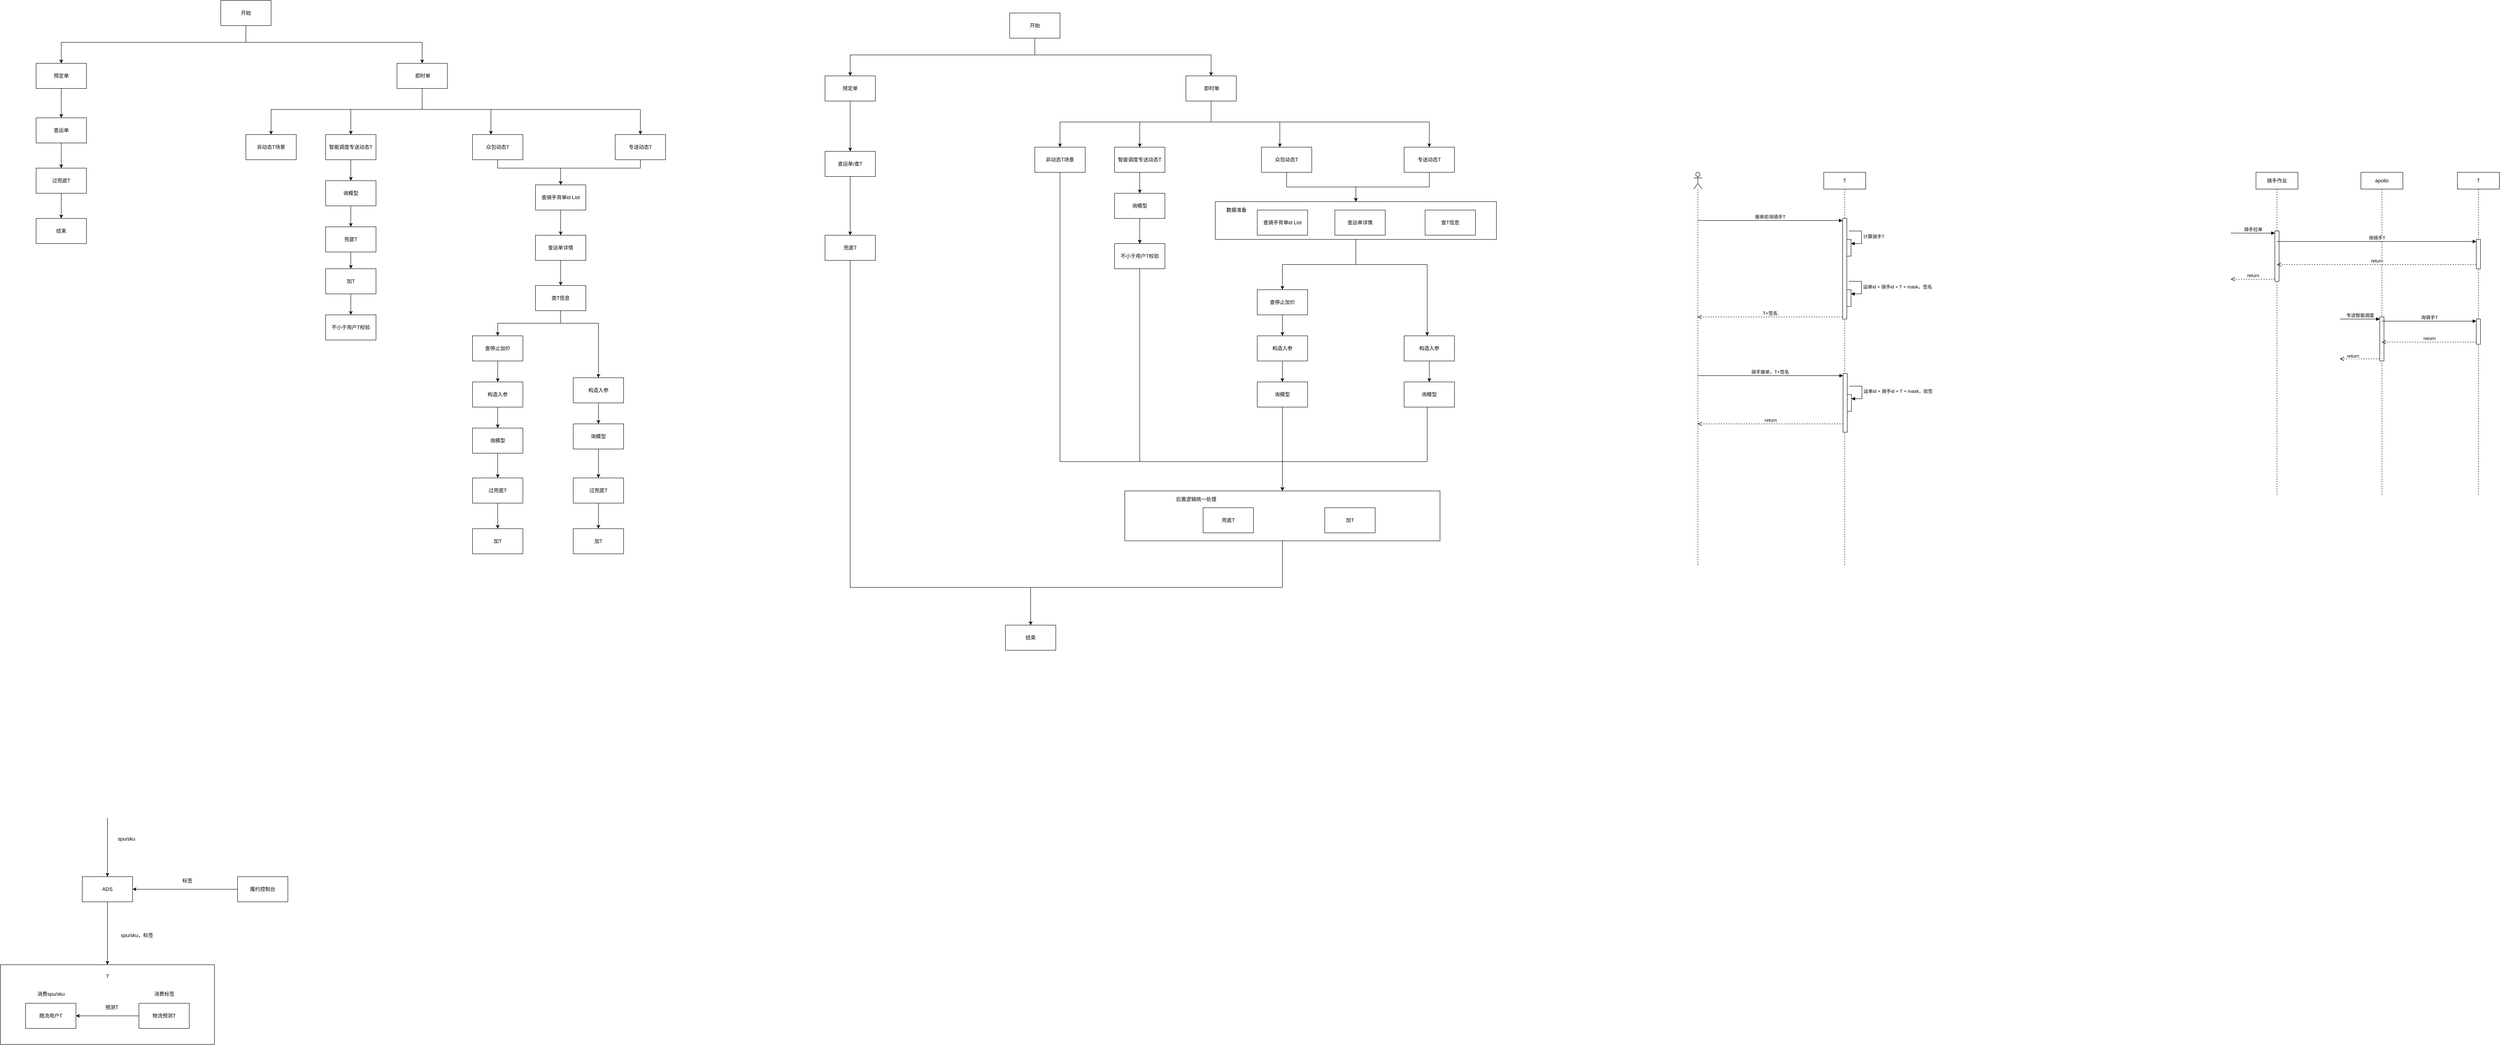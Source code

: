 <mxfile version="22.1.5" type="github">
  <diagram name="第 1 页" id="QRqXihMADhNC4GcBK6MP">
    <mxGraphModel dx="2304" dy="1250" grid="1" gridSize="10" guides="1" tooltips="1" connect="1" arrows="1" fold="1" page="1" pageScale="1" pageWidth="827" pageHeight="1169" math="0" shadow="0">
      <root>
        <mxCell id="0" />
        <mxCell id="1" parent="0" />
        <mxCell id="jC5KR1oz6UxNJPEy1PF8-144" style="edgeStyle=orthogonalEdgeStyle;rounded=0;orthogonalLoop=1;jettySize=auto;html=1;entryX=0.5;entryY=0;entryDx=0;entryDy=0;" parent="1" source="jC5KR1oz6UxNJPEy1PF8-136" target="jC5KR1oz6UxNJPEy1PF8-142" edge="1">
          <mxGeometry relative="1" as="geometry">
            <Array as="points">
              <mxPoint x="3080" y="1430" />
              <mxPoint x="2480" y="1430" />
            </Array>
          </mxGeometry>
        </mxCell>
        <mxCell id="jC5KR1oz6UxNJPEy1PF8-136" value="" style="whiteSpace=wrap;html=1;" parent="1" vertex="1">
          <mxGeometry x="2704.5" y="1200" width="751" height="119" as="geometry" />
        </mxCell>
        <mxCell id="jC5KR1oz6UxNJPEy1PF8-121" style="edgeStyle=orthogonalEdgeStyle;rounded=0;orthogonalLoop=1;jettySize=auto;html=1;" parent="1" source="jC5KR1oz6UxNJPEy1PF8-113" target="jC5KR1oz6UxNJPEy1PF8-94" edge="1">
          <mxGeometry relative="1" as="geometry" />
        </mxCell>
        <mxCell id="jC5KR1oz6UxNJPEy1PF8-122" style="edgeStyle=orthogonalEdgeStyle;rounded=0;orthogonalLoop=1;jettySize=auto;html=1;" parent="1" source="jC5KR1oz6UxNJPEy1PF8-113" target="jC5KR1oz6UxNJPEy1PF8-105" edge="1">
          <mxGeometry relative="1" as="geometry">
            <Array as="points">
              <mxPoint x="3255" y="660" />
              <mxPoint x="3425" y="660" />
            </Array>
          </mxGeometry>
        </mxCell>
        <mxCell id="jC5KR1oz6UxNJPEy1PF8-113" value="" style="whiteSpace=wrap;html=1;" parent="1" vertex="1">
          <mxGeometry x="2920" y="510" width="670" height="90" as="geometry" />
        </mxCell>
        <mxCell id="jC5KR1oz6UxNJPEy1PF8-43" value="" style="edgeStyle=orthogonalEdgeStyle;rounded=0;orthogonalLoop=1;jettySize=auto;html=1;" parent="1" source="jC5KR1oz6UxNJPEy1PF8-1" target="jC5KR1oz6UxNJPEy1PF8-2" edge="1">
          <mxGeometry relative="1" as="geometry" />
        </mxCell>
        <mxCell id="jC5KR1oz6UxNJPEy1PF8-1" value="查骑手背单id List" style="whiteSpace=wrap;html=1;" parent="1" vertex="1">
          <mxGeometry x="1300" y="470" width="120" height="60" as="geometry" />
        </mxCell>
        <mxCell id="jC5KR1oz6UxNJPEy1PF8-44" value="" style="edgeStyle=orthogonalEdgeStyle;rounded=0;orthogonalLoop=1;jettySize=auto;html=1;" parent="1" source="jC5KR1oz6UxNJPEy1PF8-2" target="jC5KR1oz6UxNJPEy1PF8-26" edge="1">
          <mxGeometry relative="1" as="geometry" />
        </mxCell>
        <mxCell id="jC5KR1oz6UxNJPEy1PF8-2" value="查运单详情" style="whiteSpace=wrap;html=1;" parent="1" vertex="1">
          <mxGeometry x="1300" y="590" width="120" height="60" as="geometry" />
        </mxCell>
        <mxCell id="jC5KR1oz6UxNJPEy1PF8-7" style="edgeStyle=orthogonalEdgeStyle;rounded=0;orthogonalLoop=1;jettySize=auto;html=1;entryX=0.5;entryY=0;entryDx=0;entryDy=0;" parent="1" source="jC5KR1oz6UxNJPEy1PF8-3" target="jC5KR1oz6UxNJPEy1PF8-4" edge="1">
          <mxGeometry relative="1" as="geometry">
            <Array as="points">
              <mxPoint x="610" y="130" />
              <mxPoint x="170" y="130" />
            </Array>
          </mxGeometry>
        </mxCell>
        <mxCell id="jC5KR1oz6UxNJPEy1PF8-10" style="edgeStyle=orthogonalEdgeStyle;rounded=0;orthogonalLoop=1;jettySize=auto;html=1;" parent="1" source="jC5KR1oz6UxNJPEy1PF8-3" target="jC5KR1oz6UxNJPEy1PF8-5" edge="1">
          <mxGeometry relative="1" as="geometry">
            <Array as="points">
              <mxPoint x="610" y="130" />
              <mxPoint x="1030" y="130" />
            </Array>
          </mxGeometry>
        </mxCell>
        <mxCell id="jC5KR1oz6UxNJPEy1PF8-3" value="开始" style="rounded=0;whiteSpace=wrap;html=1;" parent="1" vertex="1">
          <mxGeometry x="550" y="30" width="120" height="60" as="geometry" />
        </mxCell>
        <mxCell id="jC5KR1oz6UxNJPEy1PF8-17" value="" style="edgeStyle=orthogonalEdgeStyle;rounded=0;orthogonalLoop=1;jettySize=auto;html=1;" parent="1" source="jC5KR1oz6UxNJPEy1PF8-4" target="jC5KR1oz6UxNJPEy1PF8-16" edge="1">
          <mxGeometry relative="1" as="geometry" />
        </mxCell>
        <mxCell id="jC5KR1oz6UxNJPEy1PF8-4" value="预定单" style="whiteSpace=wrap;html=1;" parent="1" vertex="1">
          <mxGeometry x="110" y="180" width="120" height="60" as="geometry" />
        </mxCell>
        <mxCell id="jC5KR1oz6UxNJPEy1PF8-39" style="edgeStyle=orthogonalEdgeStyle;rounded=0;orthogonalLoop=1;jettySize=auto;html=1;entryX=0.5;entryY=0;entryDx=0;entryDy=0;" parent="1" source="jC5KR1oz6UxNJPEy1PF8-5" target="jC5KR1oz6UxNJPEy1PF8-15" edge="1">
          <mxGeometry relative="1" as="geometry">
            <Array as="points">
              <mxPoint x="1030" y="290" />
              <mxPoint x="1550" y="290" />
            </Array>
          </mxGeometry>
        </mxCell>
        <mxCell id="jC5KR1oz6UxNJPEy1PF8-40" style="edgeStyle=orthogonalEdgeStyle;rounded=0;orthogonalLoop=1;jettySize=auto;html=1;" parent="1" source="jC5KR1oz6UxNJPEy1PF8-5" target="jC5KR1oz6UxNJPEy1PF8-13" edge="1">
          <mxGeometry relative="1" as="geometry">
            <Array as="points">
              <mxPoint x="1030" y="290" />
              <mxPoint x="860" y="290" />
            </Array>
          </mxGeometry>
        </mxCell>
        <mxCell id="jC5KR1oz6UxNJPEy1PF8-42" style="edgeStyle=orthogonalEdgeStyle;rounded=0;orthogonalLoop=1;jettySize=auto;html=1;entryX=0.5;entryY=0;entryDx=0;entryDy=0;" parent="1" source="jC5KR1oz6UxNJPEy1PF8-5" target="jC5KR1oz6UxNJPEy1PF8-12" edge="1">
          <mxGeometry relative="1" as="geometry">
            <Array as="points">
              <mxPoint x="1030" y="290" />
              <mxPoint x="670" y="290" />
            </Array>
          </mxGeometry>
        </mxCell>
        <mxCell id="jC5KR1oz6UxNJPEy1PF8-5" value="&amp;nbsp;即时单" style="whiteSpace=wrap;html=1;" parent="1" vertex="1">
          <mxGeometry x="970" y="180" width="120" height="60" as="geometry" />
        </mxCell>
        <mxCell id="jC5KR1oz6UxNJPEy1PF8-12" value="非动态T场景" style="whiteSpace=wrap;html=1;" parent="1" vertex="1">
          <mxGeometry x="610" y="350" width="120" height="60" as="geometry" />
        </mxCell>
        <mxCell id="jC5KR1oz6UxNJPEy1PF8-54" value="" style="edgeStyle=orthogonalEdgeStyle;rounded=0;orthogonalLoop=1;jettySize=auto;html=1;" parent="1" source="jC5KR1oz6UxNJPEy1PF8-13" target="jC5KR1oz6UxNJPEy1PF8-22" edge="1">
          <mxGeometry relative="1" as="geometry" />
        </mxCell>
        <mxCell id="jC5KR1oz6UxNJPEy1PF8-13" value="智能调度专送动态T" style="whiteSpace=wrap;html=1;" parent="1" vertex="1">
          <mxGeometry x="800" y="350" width="120" height="60" as="geometry" />
        </mxCell>
        <mxCell id="jC5KR1oz6UxNJPEy1PF8-37" style="edgeStyle=orthogonalEdgeStyle;rounded=0;orthogonalLoop=1;jettySize=auto;html=1;entryX=0.5;entryY=0;entryDx=0;entryDy=0;" parent="1" source="jC5KR1oz6UxNJPEy1PF8-14" target="jC5KR1oz6UxNJPEy1PF8-1" edge="1">
          <mxGeometry relative="1" as="geometry">
            <Array as="points">
              <mxPoint x="1210" y="430" />
              <mxPoint x="1360" y="430" />
            </Array>
          </mxGeometry>
        </mxCell>
        <mxCell id="jC5KR1oz6UxNJPEy1PF8-14" value="众包动态T" style="whiteSpace=wrap;html=1;" parent="1" vertex="1">
          <mxGeometry x="1150" y="350" width="120" height="60" as="geometry" />
        </mxCell>
        <mxCell id="jC5KR1oz6UxNJPEy1PF8-38" style="edgeStyle=orthogonalEdgeStyle;rounded=0;orthogonalLoop=1;jettySize=auto;html=1;entryX=0.5;entryY=0;entryDx=0;entryDy=0;" parent="1" source="jC5KR1oz6UxNJPEy1PF8-15" target="jC5KR1oz6UxNJPEy1PF8-1" edge="1">
          <mxGeometry relative="1" as="geometry">
            <Array as="points">
              <mxPoint x="1550" y="430" />
              <mxPoint x="1360" y="430" />
            </Array>
          </mxGeometry>
        </mxCell>
        <mxCell id="jC5KR1oz6UxNJPEy1PF8-15" value="专送动态T" style="whiteSpace=wrap;html=1;" parent="1" vertex="1">
          <mxGeometry x="1490" y="350" width="120" height="60" as="geometry" />
        </mxCell>
        <mxCell id="jC5KR1oz6UxNJPEy1PF8-19" value="" style="edgeStyle=orthogonalEdgeStyle;rounded=0;orthogonalLoop=1;jettySize=auto;html=1;" parent="1" source="jC5KR1oz6UxNJPEy1PF8-16" target="jC5KR1oz6UxNJPEy1PF8-18" edge="1">
          <mxGeometry relative="1" as="geometry" />
        </mxCell>
        <mxCell id="jC5KR1oz6UxNJPEy1PF8-16" value="查运单" style="whiteSpace=wrap;html=1;" parent="1" vertex="1">
          <mxGeometry x="110" y="310" width="120" height="60" as="geometry" />
        </mxCell>
        <mxCell id="jC5KR1oz6UxNJPEy1PF8-21" value="" style="edgeStyle=orthogonalEdgeStyle;rounded=0;orthogonalLoop=1;jettySize=auto;html=1;" parent="1" source="jC5KR1oz6UxNJPEy1PF8-18" target="jC5KR1oz6UxNJPEy1PF8-20" edge="1">
          <mxGeometry relative="1" as="geometry" />
        </mxCell>
        <mxCell id="jC5KR1oz6UxNJPEy1PF8-18" value="过兜底T" style="whiteSpace=wrap;html=1;" parent="1" vertex="1">
          <mxGeometry x="110" y="430" width="120" height="60" as="geometry" />
        </mxCell>
        <mxCell id="jC5KR1oz6UxNJPEy1PF8-20" value="结束" style="whiteSpace=wrap;html=1;" parent="1" vertex="1">
          <mxGeometry x="110" y="550" width="120" height="60" as="geometry" />
        </mxCell>
        <mxCell id="jC5KR1oz6UxNJPEy1PF8-55" value="" style="edgeStyle=orthogonalEdgeStyle;rounded=0;orthogonalLoop=1;jettySize=auto;html=1;" parent="1" source="jC5KR1oz6UxNJPEy1PF8-22" target="jC5KR1oz6UxNJPEy1PF8-24" edge="1">
          <mxGeometry relative="1" as="geometry" />
        </mxCell>
        <mxCell id="jC5KR1oz6UxNJPEy1PF8-22" value="询模型" style="whiteSpace=wrap;html=1;" parent="1" vertex="1">
          <mxGeometry x="800" y="460" width="120" height="60" as="geometry" />
        </mxCell>
        <mxCell id="jC5KR1oz6UxNJPEy1PF8-57" value="" style="edgeStyle=orthogonalEdgeStyle;rounded=0;orthogonalLoop=1;jettySize=auto;html=1;" parent="1" source="jC5KR1oz6UxNJPEy1PF8-23" target="jC5KR1oz6UxNJPEy1PF8-25" edge="1">
          <mxGeometry relative="1" as="geometry" />
        </mxCell>
        <mxCell id="jC5KR1oz6UxNJPEy1PF8-23" value="加T" style="whiteSpace=wrap;html=1;" parent="1" vertex="1">
          <mxGeometry x="800" y="670" width="120" height="60" as="geometry" />
        </mxCell>
        <mxCell id="jC5KR1oz6UxNJPEy1PF8-56" value="" style="edgeStyle=orthogonalEdgeStyle;rounded=0;orthogonalLoop=1;jettySize=auto;html=1;" parent="1" source="jC5KR1oz6UxNJPEy1PF8-24" target="jC5KR1oz6UxNJPEy1PF8-23" edge="1">
          <mxGeometry relative="1" as="geometry" />
        </mxCell>
        <mxCell id="jC5KR1oz6UxNJPEy1PF8-24" value="兜底T" style="whiteSpace=wrap;html=1;" parent="1" vertex="1">
          <mxGeometry x="800" y="570" width="120" height="60" as="geometry" />
        </mxCell>
        <mxCell id="jC5KR1oz6UxNJPEy1PF8-25" value="不小于用户T校验" style="whiteSpace=wrap;html=1;" parent="1" vertex="1">
          <mxGeometry x="800" y="780" width="120" height="60" as="geometry" />
        </mxCell>
        <mxCell id="jC5KR1oz6UxNJPEy1PF8-45" style="edgeStyle=orthogonalEdgeStyle;rounded=0;orthogonalLoop=1;jettySize=auto;html=1;" parent="1" source="jC5KR1oz6UxNJPEy1PF8-26" target="jC5KR1oz6UxNJPEy1PF8-27" edge="1">
          <mxGeometry relative="1" as="geometry">
            <Array as="points">
              <mxPoint x="1360" y="800" />
              <mxPoint x="1210" y="800" />
            </Array>
          </mxGeometry>
        </mxCell>
        <mxCell id="jC5KR1oz6UxNJPEy1PF8-49" style="edgeStyle=orthogonalEdgeStyle;rounded=0;orthogonalLoop=1;jettySize=auto;html=1;" parent="1" source="jC5KR1oz6UxNJPEy1PF8-26" target="jC5KR1oz6UxNJPEy1PF8-33" edge="1">
          <mxGeometry relative="1" as="geometry">
            <Array as="points">
              <mxPoint x="1360" y="800" />
              <mxPoint x="1450" y="800" />
            </Array>
          </mxGeometry>
        </mxCell>
        <mxCell id="jC5KR1oz6UxNJPEy1PF8-26" value="查T信息" style="whiteSpace=wrap;html=1;" parent="1" vertex="1">
          <mxGeometry x="1300" y="710" width="120" height="60" as="geometry" />
        </mxCell>
        <mxCell id="jC5KR1oz6UxNJPEy1PF8-46" value="" style="edgeStyle=orthogonalEdgeStyle;rounded=0;orthogonalLoop=1;jettySize=auto;html=1;" parent="1" source="jC5KR1oz6UxNJPEy1PF8-27" target="jC5KR1oz6UxNJPEy1PF8-28" edge="1">
          <mxGeometry relative="1" as="geometry" />
        </mxCell>
        <mxCell id="jC5KR1oz6UxNJPEy1PF8-27" value="查停止加价" style="whiteSpace=wrap;html=1;" parent="1" vertex="1">
          <mxGeometry x="1150" y="830" width="120" height="60" as="geometry" />
        </mxCell>
        <mxCell id="jC5KR1oz6UxNJPEy1PF8-47" value="" style="edgeStyle=orthogonalEdgeStyle;rounded=0;orthogonalLoop=1;jettySize=auto;html=1;" parent="1" source="jC5KR1oz6UxNJPEy1PF8-28" target="jC5KR1oz6UxNJPEy1PF8-29" edge="1">
          <mxGeometry relative="1" as="geometry" />
        </mxCell>
        <mxCell id="jC5KR1oz6UxNJPEy1PF8-28" value="构造入参" style="whiteSpace=wrap;html=1;" parent="1" vertex="1">
          <mxGeometry x="1150" y="940" width="120" height="60" as="geometry" />
        </mxCell>
        <mxCell id="jC5KR1oz6UxNJPEy1PF8-48" value="" style="edgeStyle=orthogonalEdgeStyle;rounded=0;orthogonalLoop=1;jettySize=auto;html=1;" parent="1" source="jC5KR1oz6UxNJPEy1PF8-29" target="jC5KR1oz6UxNJPEy1PF8-30" edge="1">
          <mxGeometry relative="1" as="geometry" />
        </mxCell>
        <mxCell id="jC5KR1oz6UxNJPEy1PF8-29" value="询模型" style="whiteSpace=wrap;html=1;" parent="1" vertex="1">
          <mxGeometry x="1150" y="1050" width="120" height="60" as="geometry" />
        </mxCell>
        <mxCell id="jC5KR1oz6UxNJPEy1PF8-53" value="" style="edgeStyle=orthogonalEdgeStyle;rounded=0;orthogonalLoop=1;jettySize=auto;html=1;" parent="1" source="jC5KR1oz6UxNJPEy1PF8-30" target="jC5KR1oz6UxNJPEy1PF8-31" edge="1">
          <mxGeometry relative="1" as="geometry" />
        </mxCell>
        <mxCell id="jC5KR1oz6UxNJPEy1PF8-30" value="过兜底T" style="whiteSpace=wrap;html=1;" parent="1" vertex="1">
          <mxGeometry x="1150" y="1169" width="120" height="60" as="geometry" />
        </mxCell>
        <mxCell id="jC5KR1oz6UxNJPEy1PF8-31" value="加T" style="whiteSpace=wrap;html=1;" parent="1" vertex="1">
          <mxGeometry x="1150" y="1290" width="120" height="60" as="geometry" />
        </mxCell>
        <mxCell id="jC5KR1oz6UxNJPEy1PF8-51" value="" style="edgeStyle=orthogonalEdgeStyle;rounded=0;orthogonalLoop=1;jettySize=auto;html=1;" parent="1" source="jC5KR1oz6UxNJPEy1PF8-32" target="jC5KR1oz6UxNJPEy1PF8-34" edge="1">
          <mxGeometry relative="1" as="geometry" />
        </mxCell>
        <mxCell id="jC5KR1oz6UxNJPEy1PF8-32" value="询模型" style="whiteSpace=wrap;html=1;" parent="1" vertex="1">
          <mxGeometry x="1390" y="1040" width="120" height="60" as="geometry" />
        </mxCell>
        <mxCell id="jC5KR1oz6UxNJPEy1PF8-50" value="" style="edgeStyle=orthogonalEdgeStyle;rounded=0;orthogonalLoop=1;jettySize=auto;html=1;" parent="1" source="jC5KR1oz6UxNJPEy1PF8-33" target="jC5KR1oz6UxNJPEy1PF8-32" edge="1">
          <mxGeometry relative="1" as="geometry" />
        </mxCell>
        <mxCell id="jC5KR1oz6UxNJPEy1PF8-33" value="构造入参" style="whiteSpace=wrap;html=1;" parent="1" vertex="1">
          <mxGeometry x="1390" y="930" width="120" height="60" as="geometry" />
        </mxCell>
        <mxCell id="jC5KR1oz6UxNJPEy1PF8-52" value="" style="edgeStyle=orthogonalEdgeStyle;rounded=0;orthogonalLoop=1;jettySize=auto;html=1;" parent="1" source="jC5KR1oz6UxNJPEy1PF8-34" target="jC5KR1oz6UxNJPEy1PF8-35" edge="1">
          <mxGeometry relative="1" as="geometry" />
        </mxCell>
        <mxCell id="jC5KR1oz6UxNJPEy1PF8-34" value="过兜底T" style="whiteSpace=wrap;html=1;" parent="1" vertex="1">
          <mxGeometry x="1390" y="1169" width="120" height="60" as="geometry" />
        </mxCell>
        <mxCell id="jC5KR1oz6UxNJPEy1PF8-35" value="加T" style="whiteSpace=wrap;html=1;" parent="1" vertex="1">
          <mxGeometry x="1390" y="1290" width="120" height="60" as="geometry" />
        </mxCell>
        <mxCell id="jC5KR1oz6UxNJPEy1PF8-36" style="edgeStyle=orthogonalEdgeStyle;rounded=0;orthogonalLoop=1;jettySize=auto;html=1;entryX=0.365;entryY=0;entryDx=0;entryDy=0;entryPerimeter=0;" parent="1" source="jC5KR1oz6UxNJPEy1PF8-5" target="jC5KR1oz6UxNJPEy1PF8-14" edge="1">
          <mxGeometry relative="1" as="geometry">
            <Array as="points">
              <mxPoint x="1030" y="290" />
              <mxPoint x="1194" y="290" />
            </Array>
          </mxGeometry>
        </mxCell>
        <mxCell id="jC5KR1oz6UxNJPEy1PF8-62" style="edgeStyle=orthogonalEdgeStyle;rounded=0;orthogonalLoop=1;jettySize=auto;html=1;entryX=0.5;entryY=0;entryDx=0;entryDy=0;" parent="1" source="jC5KR1oz6UxNJPEy1PF8-64" target="jC5KR1oz6UxNJPEy1PF8-66" edge="1">
          <mxGeometry relative="1" as="geometry">
            <Array as="points">
              <mxPoint x="2490" y="160" />
              <mxPoint x="2050" y="160" />
            </Array>
          </mxGeometry>
        </mxCell>
        <mxCell id="jC5KR1oz6UxNJPEy1PF8-63" style="edgeStyle=orthogonalEdgeStyle;rounded=0;orthogonalLoop=1;jettySize=auto;html=1;" parent="1" source="jC5KR1oz6UxNJPEy1PF8-64" target="jC5KR1oz6UxNJPEy1PF8-70" edge="1">
          <mxGeometry relative="1" as="geometry">
            <Array as="points">
              <mxPoint x="2490" y="160" />
              <mxPoint x="2910" y="160" />
            </Array>
          </mxGeometry>
        </mxCell>
        <mxCell id="jC5KR1oz6UxNJPEy1PF8-64" value="开始" style="rounded=0;whiteSpace=wrap;html=1;" parent="1" vertex="1">
          <mxGeometry x="2430" y="60" width="120" height="60" as="geometry" />
        </mxCell>
        <mxCell id="jC5KR1oz6UxNJPEy1PF8-65" value="" style="edgeStyle=orthogonalEdgeStyle;rounded=0;orthogonalLoop=1;jettySize=auto;html=1;" parent="1" source="jC5KR1oz6UxNJPEy1PF8-66" target="jC5KR1oz6UxNJPEy1PF8-79" edge="1">
          <mxGeometry relative="1" as="geometry" />
        </mxCell>
        <mxCell id="jC5KR1oz6UxNJPEy1PF8-66" value="预定单" style="whiteSpace=wrap;html=1;" parent="1" vertex="1">
          <mxGeometry x="1990" y="210" width="120" height="60" as="geometry" />
        </mxCell>
        <mxCell id="jC5KR1oz6UxNJPEy1PF8-67" style="edgeStyle=orthogonalEdgeStyle;rounded=0;orthogonalLoop=1;jettySize=auto;html=1;entryX=0.5;entryY=0;entryDx=0;entryDy=0;" parent="1" source="jC5KR1oz6UxNJPEy1PF8-70" target="jC5KR1oz6UxNJPEy1PF8-77" edge="1">
          <mxGeometry relative="1" as="geometry">
            <Array as="points">
              <mxPoint x="2910" y="320" />
              <mxPoint x="3430" y="320" />
            </Array>
          </mxGeometry>
        </mxCell>
        <mxCell id="jC5KR1oz6UxNJPEy1PF8-68" style="edgeStyle=orthogonalEdgeStyle;rounded=0;orthogonalLoop=1;jettySize=auto;html=1;" parent="1" source="jC5KR1oz6UxNJPEy1PF8-70" target="jC5KR1oz6UxNJPEy1PF8-73" edge="1">
          <mxGeometry relative="1" as="geometry">
            <Array as="points">
              <mxPoint x="2910" y="320" />
              <mxPoint x="2740" y="320" />
            </Array>
          </mxGeometry>
        </mxCell>
        <mxCell id="jC5KR1oz6UxNJPEy1PF8-69" style="edgeStyle=orthogonalEdgeStyle;rounded=0;orthogonalLoop=1;jettySize=auto;html=1;entryX=0.5;entryY=0;entryDx=0;entryDy=0;" parent="1" source="jC5KR1oz6UxNJPEy1PF8-70" target="jC5KR1oz6UxNJPEy1PF8-71" edge="1">
          <mxGeometry relative="1" as="geometry">
            <Array as="points">
              <mxPoint x="2910" y="320" />
              <mxPoint x="2550" y="320" />
            </Array>
          </mxGeometry>
        </mxCell>
        <mxCell id="jC5KR1oz6UxNJPEy1PF8-70" value="&amp;nbsp;即时单" style="whiteSpace=wrap;html=1;" parent="1" vertex="1">
          <mxGeometry x="2850" y="210" width="120" height="60" as="geometry" />
        </mxCell>
        <mxCell id="jC5KR1oz6UxNJPEy1PF8-138" style="edgeStyle=orthogonalEdgeStyle;rounded=0;orthogonalLoop=1;jettySize=auto;html=1;" parent="1" source="jC5KR1oz6UxNJPEy1PF8-71" target="jC5KR1oz6UxNJPEy1PF8-136" edge="1">
          <mxGeometry relative="1" as="geometry">
            <Array as="points">
              <mxPoint x="2550" y="1130" />
              <mxPoint x="3080" y="1130" />
            </Array>
          </mxGeometry>
        </mxCell>
        <mxCell id="jC5KR1oz6UxNJPEy1PF8-71" value="非动态T场景" style="whiteSpace=wrap;html=1;" parent="1" vertex="1">
          <mxGeometry x="2490" y="380" width="120" height="60" as="geometry" />
        </mxCell>
        <mxCell id="jC5KR1oz6UxNJPEy1PF8-72" value="" style="edgeStyle=orthogonalEdgeStyle;rounded=0;orthogonalLoop=1;jettySize=auto;html=1;" parent="1" source="jC5KR1oz6UxNJPEy1PF8-73" target="jC5KR1oz6UxNJPEy1PF8-84" edge="1">
          <mxGeometry relative="1" as="geometry" />
        </mxCell>
        <mxCell id="jC5KR1oz6UxNJPEy1PF8-73" value="智能调度专送动态T" style="whiteSpace=wrap;html=1;" parent="1" vertex="1">
          <mxGeometry x="2680" y="380" width="120" height="60" as="geometry" />
        </mxCell>
        <mxCell id="jC5KR1oz6UxNJPEy1PF8-118" style="edgeStyle=orthogonalEdgeStyle;rounded=0;orthogonalLoop=1;jettySize=auto;html=1;" parent="1" source="jC5KR1oz6UxNJPEy1PF8-75" target="jC5KR1oz6UxNJPEy1PF8-113" edge="1">
          <mxGeometry relative="1" as="geometry" />
        </mxCell>
        <mxCell id="jC5KR1oz6UxNJPEy1PF8-75" value="众包动态T" style="whiteSpace=wrap;html=1;" parent="1" vertex="1">
          <mxGeometry x="3030" y="380" width="120" height="60" as="geometry" />
        </mxCell>
        <mxCell id="jC5KR1oz6UxNJPEy1PF8-119" style="edgeStyle=orthogonalEdgeStyle;rounded=0;orthogonalLoop=1;jettySize=auto;html=1;" parent="1" source="jC5KR1oz6UxNJPEy1PF8-77" target="jC5KR1oz6UxNJPEy1PF8-113" edge="1">
          <mxGeometry relative="1" as="geometry" />
        </mxCell>
        <mxCell id="jC5KR1oz6UxNJPEy1PF8-77" value="专送动态T" style="whiteSpace=wrap;html=1;" parent="1" vertex="1">
          <mxGeometry x="3370" y="380" width="120" height="60" as="geometry" />
        </mxCell>
        <mxCell id="jC5KR1oz6UxNJPEy1PF8-128" value="" style="edgeStyle=orthogonalEdgeStyle;rounded=0;orthogonalLoop=1;jettySize=auto;html=1;" parent="1" source="jC5KR1oz6UxNJPEy1PF8-79" target="jC5KR1oz6UxNJPEy1PF8-127" edge="1">
          <mxGeometry relative="1" as="geometry" />
        </mxCell>
        <mxCell id="jC5KR1oz6UxNJPEy1PF8-79" value="查运单/查T" style="whiteSpace=wrap;html=1;" parent="1" vertex="1">
          <mxGeometry x="1990" y="390" width="120" height="60" as="geometry" />
        </mxCell>
        <mxCell id="jC5KR1oz6UxNJPEy1PF8-120" value="" style="edgeStyle=orthogonalEdgeStyle;rounded=0;orthogonalLoop=1;jettySize=auto;html=1;" parent="1" source="jC5KR1oz6UxNJPEy1PF8-84" target="jC5KR1oz6UxNJPEy1PF8-89" edge="1">
          <mxGeometry relative="1" as="geometry" />
        </mxCell>
        <mxCell id="jC5KR1oz6UxNJPEy1PF8-145" value="" style="edgeStyle=orthogonalEdgeStyle;rounded=0;orthogonalLoop=1;jettySize=auto;html=1;" parent="1" source="jC5KR1oz6UxNJPEy1PF8-84" target="jC5KR1oz6UxNJPEy1PF8-89" edge="1">
          <mxGeometry relative="1" as="geometry" />
        </mxCell>
        <mxCell id="jC5KR1oz6UxNJPEy1PF8-84" value="询模型" style="whiteSpace=wrap;html=1;" parent="1" vertex="1">
          <mxGeometry x="2680" y="490" width="120" height="60" as="geometry" />
        </mxCell>
        <mxCell id="jC5KR1oz6UxNJPEy1PF8-139" style="edgeStyle=orthogonalEdgeStyle;rounded=0;orthogonalLoop=1;jettySize=auto;html=1;" parent="1" source="jC5KR1oz6UxNJPEy1PF8-89" target="jC5KR1oz6UxNJPEy1PF8-136" edge="1">
          <mxGeometry relative="1" as="geometry">
            <Array as="points">
              <mxPoint x="2740" y="1130" />
              <mxPoint x="3080" y="1130" />
            </Array>
          </mxGeometry>
        </mxCell>
        <mxCell id="jC5KR1oz6UxNJPEy1PF8-89" value="不小于用户T校验" style="whiteSpace=wrap;html=1;" parent="1" vertex="1">
          <mxGeometry x="2680" y="610" width="120" height="60" as="geometry" />
        </mxCell>
        <mxCell id="jC5KR1oz6UxNJPEy1PF8-93" value="" style="edgeStyle=orthogonalEdgeStyle;rounded=0;orthogonalLoop=1;jettySize=auto;html=1;" parent="1" source="jC5KR1oz6UxNJPEy1PF8-94" target="jC5KR1oz6UxNJPEy1PF8-96" edge="1">
          <mxGeometry relative="1" as="geometry" />
        </mxCell>
        <mxCell id="jC5KR1oz6UxNJPEy1PF8-94" value="查停止加价" style="whiteSpace=wrap;html=1;" parent="1" vertex="1">
          <mxGeometry x="3020" y="720" width="120" height="60" as="geometry" />
        </mxCell>
        <mxCell id="jC5KR1oz6UxNJPEy1PF8-95" value="" style="edgeStyle=orthogonalEdgeStyle;rounded=0;orthogonalLoop=1;jettySize=auto;html=1;" parent="1" source="jC5KR1oz6UxNJPEy1PF8-96" target="jC5KR1oz6UxNJPEy1PF8-98" edge="1">
          <mxGeometry relative="1" as="geometry" />
        </mxCell>
        <mxCell id="jC5KR1oz6UxNJPEy1PF8-96" value="构造入参" style="whiteSpace=wrap;html=1;" parent="1" vertex="1">
          <mxGeometry x="3020" y="830" width="120" height="60" as="geometry" />
        </mxCell>
        <mxCell id="jC5KR1oz6UxNJPEy1PF8-140" style="edgeStyle=orthogonalEdgeStyle;rounded=0;orthogonalLoop=1;jettySize=auto;html=1;entryX=0.5;entryY=0;entryDx=0;entryDy=0;" parent="1" source="jC5KR1oz6UxNJPEy1PF8-98" target="jC5KR1oz6UxNJPEy1PF8-136" edge="1">
          <mxGeometry relative="1" as="geometry" />
        </mxCell>
        <mxCell id="jC5KR1oz6UxNJPEy1PF8-98" value="询模型" style="whiteSpace=wrap;html=1;" parent="1" vertex="1">
          <mxGeometry x="3020" y="940" width="120" height="60" as="geometry" />
        </mxCell>
        <mxCell id="jC5KR1oz6UxNJPEy1PF8-141" style="edgeStyle=orthogonalEdgeStyle;rounded=0;orthogonalLoop=1;jettySize=auto;html=1;" parent="1" source="jC5KR1oz6UxNJPEy1PF8-103" target="jC5KR1oz6UxNJPEy1PF8-136" edge="1">
          <mxGeometry relative="1" as="geometry">
            <Array as="points">
              <mxPoint x="3425" y="1130" />
              <mxPoint x="3080" y="1130" />
            </Array>
          </mxGeometry>
        </mxCell>
        <mxCell id="jC5KR1oz6UxNJPEy1PF8-103" value="询模型" style="whiteSpace=wrap;html=1;" parent="1" vertex="1">
          <mxGeometry x="3370" y="940" width="120" height="60" as="geometry" />
        </mxCell>
        <mxCell id="jC5KR1oz6UxNJPEy1PF8-104" value="" style="edgeStyle=orthogonalEdgeStyle;rounded=0;orthogonalLoop=1;jettySize=auto;html=1;" parent="1" source="jC5KR1oz6UxNJPEy1PF8-105" target="jC5KR1oz6UxNJPEy1PF8-103" edge="1">
          <mxGeometry relative="1" as="geometry" />
        </mxCell>
        <mxCell id="jC5KR1oz6UxNJPEy1PF8-105" value="构造入参" style="whiteSpace=wrap;html=1;" parent="1" vertex="1">
          <mxGeometry x="3370" y="830" width="120" height="60" as="geometry" />
        </mxCell>
        <mxCell id="jC5KR1oz6UxNJPEy1PF8-107" value="兜底T" style="whiteSpace=wrap;html=1;" parent="1" vertex="1">
          <mxGeometry x="2891" y="1240" width="120" height="60" as="geometry" />
        </mxCell>
        <mxCell id="jC5KR1oz6UxNJPEy1PF8-108" value="加T" style="whiteSpace=wrap;html=1;" parent="1" vertex="1">
          <mxGeometry x="3181" y="1240" width="120" height="60" as="geometry" />
        </mxCell>
        <mxCell id="jC5KR1oz6UxNJPEy1PF8-109" style="edgeStyle=orthogonalEdgeStyle;rounded=0;orthogonalLoop=1;jettySize=auto;html=1;entryX=0.365;entryY=0;entryDx=0;entryDy=0;entryPerimeter=0;" parent="1" source="jC5KR1oz6UxNJPEy1PF8-70" target="jC5KR1oz6UxNJPEy1PF8-75" edge="1">
          <mxGeometry relative="1" as="geometry">
            <Array as="points">
              <mxPoint x="2910" y="320" />
              <mxPoint x="3074" y="320" />
            </Array>
          </mxGeometry>
        </mxCell>
        <mxCell id="jC5KR1oz6UxNJPEy1PF8-114" value="数据准备" style="text;html=1;align=center;verticalAlign=middle;resizable=0;points=[];autosize=1;strokeColor=none;fillColor=none;" parent="1" vertex="1">
          <mxGeometry x="2920" y="510" width="100" height="40" as="geometry" />
        </mxCell>
        <mxCell id="jC5KR1oz6UxNJPEy1PF8-115" value="查骑手背单id List" style="whiteSpace=wrap;html=1;" parent="1" vertex="1">
          <mxGeometry x="3020" y="530" width="120" height="60" as="geometry" />
        </mxCell>
        <mxCell id="jC5KR1oz6UxNJPEy1PF8-116" value="查运单详情" style="whiteSpace=wrap;html=1;" parent="1" vertex="1">
          <mxGeometry x="3205" y="530" width="120" height="60" as="geometry" />
        </mxCell>
        <mxCell id="jC5KR1oz6UxNJPEy1PF8-117" value="查T信息" style="whiteSpace=wrap;html=1;" parent="1" vertex="1">
          <mxGeometry x="3420" y="530" width="120" height="60" as="geometry" />
        </mxCell>
        <mxCell id="jC5KR1oz6UxNJPEy1PF8-143" style="edgeStyle=orthogonalEdgeStyle;rounded=0;orthogonalLoop=1;jettySize=auto;html=1;" parent="1" source="jC5KR1oz6UxNJPEy1PF8-127" target="jC5KR1oz6UxNJPEy1PF8-142" edge="1">
          <mxGeometry relative="1" as="geometry">
            <Array as="points">
              <mxPoint x="2050" y="1430" />
              <mxPoint x="2480" y="1430" />
            </Array>
          </mxGeometry>
        </mxCell>
        <mxCell id="jC5KR1oz6UxNJPEy1PF8-127" value="兜底T" style="whiteSpace=wrap;html=1;" parent="1" vertex="1">
          <mxGeometry x="1990" y="590" width="120" height="60" as="geometry" />
        </mxCell>
        <mxCell id="jC5KR1oz6UxNJPEy1PF8-137" value="后置逻辑统一处理" style="text;html=1;align=center;verticalAlign=middle;resizable=0;points=[];autosize=1;strokeColor=none;fillColor=none;" parent="1" vertex="1">
          <mxGeometry x="2789" y="1200" width="170" height="40" as="geometry" />
        </mxCell>
        <mxCell id="jC5KR1oz6UxNJPEy1PF8-142" value="结束" style="whiteSpace=wrap;html=1;" parent="1" vertex="1">
          <mxGeometry x="2420" y="1520" width="120" height="60" as="geometry" />
        </mxCell>
        <mxCell id="jC5KR1oz6UxNJPEy1PF8-151" value="" style="shape=umlLifeline;perimeter=lifelinePerimeter;whiteSpace=wrap;html=1;container=1;dropTarget=0;collapsible=0;recursiveResize=0;outlineConnect=0;portConstraint=eastwest;newEdgeStyle={&quot;curved&quot;:0,&quot;rounded&quot;:0};participant=umlActor;" parent="1" vertex="1">
          <mxGeometry x="4060" y="440" width="20" height="940" as="geometry" />
        </mxCell>
        <mxCell id="jC5KR1oz6UxNJPEy1PF8-152" value="T" style="shape=umlLifeline;perimeter=lifelinePerimeter;whiteSpace=wrap;html=1;container=1;dropTarget=0;collapsible=0;recursiveResize=0;outlineConnect=0;portConstraint=eastwest;newEdgeStyle={&quot;curved&quot;:0,&quot;rounded&quot;:0};" parent="1" vertex="1">
          <mxGeometry x="4370" y="440" width="100" height="940" as="geometry" />
        </mxCell>
        <mxCell id="jC5KR1oz6UxNJPEy1PF8-153" value="" style="html=1;points=[[0,0,0,0,5],[0,1,0,0,-5],[1,0,0,0,5],[1,1,0,0,-5]];perimeter=orthogonalPerimeter;outlineConnect=0;targetShapes=umlLifeline;portConstraint=eastwest;newEdgeStyle={&quot;curved&quot;:0,&quot;rounded&quot;:0};" parent="jC5KR1oz6UxNJPEy1PF8-152" vertex="1">
          <mxGeometry x="45" y="110" width="10" height="240" as="geometry" />
        </mxCell>
        <mxCell id="jC5KR1oz6UxNJPEy1PF8-156" value="" style="html=1;points=[[0,0,0,0,5],[0,1,0,0,-5],[1,0,0,0,5],[1,1,0,0,-5]];perimeter=orthogonalPerimeter;outlineConnect=0;targetShapes=umlLifeline;portConstraint=eastwest;newEdgeStyle={&quot;curved&quot;:0,&quot;rounded&quot;:0};" parent="jC5KR1oz6UxNJPEy1PF8-152" vertex="1">
          <mxGeometry x="55" y="160" width="10" height="40" as="geometry" />
        </mxCell>
        <mxCell id="jC5KR1oz6UxNJPEy1PF8-157" value="计算骑手T" style="html=1;align=left;spacingLeft=2;endArrow=block;rounded=0;edgeStyle=orthogonalEdgeStyle;curved=0;rounded=0;" parent="jC5KR1oz6UxNJPEy1PF8-152" target="jC5KR1oz6UxNJPEy1PF8-156" edge="1">
          <mxGeometry relative="1" as="geometry">
            <mxPoint x="60" y="140" as="sourcePoint" />
            <Array as="points">
              <mxPoint x="90" y="170" />
            </Array>
          </mxGeometry>
        </mxCell>
        <mxCell id="jC5KR1oz6UxNJPEy1PF8-158" value="" style="html=1;points=[[0,0,0,0,5],[0,1,0,0,-5],[1,0,0,0,5],[1,1,0,0,-5]];perimeter=orthogonalPerimeter;outlineConnect=0;targetShapes=umlLifeline;portConstraint=eastwest;newEdgeStyle={&quot;curved&quot;:0,&quot;rounded&quot;:0};" parent="jC5KR1oz6UxNJPEy1PF8-152" vertex="1">
          <mxGeometry x="55" y="280" width="10" height="40" as="geometry" />
        </mxCell>
        <mxCell id="jC5KR1oz6UxNJPEy1PF8-159" value="运单id + 骑手id + T + mask，签名" style="html=1;align=left;spacingLeft=2;endArrow=block;rounded=0;edgeStyle=orthogonalEdgeStyle;curved=0;rounded=0;" parent="jC5KR1oz6UxNJPEy1PF8-152" target="jC5KR1oz6UxNJPEy1PF8-158" edge="1">
          <mxGeometry relative="1" as="geometry">
            <mxPoint x="60" y="260" as="sourcePoint" />
            <Array as="points">
              <mxPoint x="90" y="290" />
            </Array>
          </mxGeometry>
        </mxCell>
        <mxCell id="jC5KR1oz6UxNJPEy1PF8-154" value="接单前询骑手T" style="html=1;verticalAlign=bottom;endArrow=block;curved=0;rounded=0;entryX=0;entryY=0;entryDx=0;entryDy=5;" parent="jC5KR1oz6UxNJPEy1PF8-152" target="jC5KR1oz6UxNJPEy1PF8-153" edge="1">
          <mxGeometry relative="1" as="geometry">
            <mxPoint x="-300.676" y="115" as="sourcePoint" />
          </mxGeometry>
        </mxCell>
        <mxCell id="jC5KR1oz6UxNJPEy1PF8-155" value="T+签名" style="html=1;verticalAlign=bottom;endArrow=open;dashed=1;endSize=8;curved=0;rounded=0;exitX=0;exitY=1;exitDx=0;exitDy=-5;" parent="jC5KR1oz6UxNJPEy1PF8-152" source="jC5KR1oz6UxNJPEy1PF8-153" edge="1">
          <mxGeometry relative="1" as="geometry">
            <mxPoint x="-300.676" y="345" as="targetPoint" />
          </mxGeometry>
        </mxCell>
        <mxCell id="jC5KR1oz6UxNJPEy1PF8-160" value="" style="html=1;points=[[0,0,0,0,5],[0,1,0,0,-5],[1,0,0,0,5],[1,1,0,0,-5]];perimeter=orthogonalPerimeter;outlineConnect=0;targetShapes=umlLifeline;portConstraint=eastwest;newEdgeStyle={&quot;curved&quot;:0,&quot;rounded&quot;:0};" parent="jC5KR1oz6UxNJPEy1PF8-152" vertex="1">
          <mxGeometry x="46" y="480" width="10" height="140" as="geometry" />
        </mxCell>
        <mxCell id="jC5KR1oz6UxNJPEy1PF8-163" value="" style="html=1;points=[[0,0,0,0,5],[0,1,0,0,-5],[1,0,0,0,5],[1,1,0,0,-5]];perimeter=orthogonalPerimeter;outlineConnect=0;targetShapes=umlLifeline;portConstraint=eastwest;newEdgeStyle={&quot;curved&quot;:0,&quot;rounded&quot;:0};" parent="jC5KR1oz6UxNJPEy1PF8-152" vertex="1">
          <mxGeometry x="56" y="530" width="10" height="40" as="geometry" />
        </mxCell>
        <mxCell id="jC5KR1oz6UxNJPEy1PF8-164" value="运单id + 骑手id + T + mask，验签" style="html=1;align=left;spacingLeft=2;endArrow=block;rounded=0;edgeStyle=orthogonalEdgeStyle;curved=0;rounded=0;" parent="jC5KR1oz6UxNJPEy1PF8-152" target="jC5KR1oz6UxNJPEy1PF8-163" edge="1">
          <mxGeometry x="-0.006" relative="1" as="geometry">
            <mxPoint x="61" y="510" as="sourcePoint" />
            <Array as="points">
              <mxPoint x="91" y="540" />
            </Array>
            <mxPoint as="offset" />
          </mxGeometry>
        </mxCell>
        <mxCell id="jC5KR1oz6UxNJPEy1PF8-161" value="骑手接单，T+签名" style="html=1;verticalAlign=bottom;endArrow=block;curved=0;rounded=0;entryX=0;entryY=0;entryDx=0;entryDy=5;" parent="jC5KR1oz6UxNJPEy1PF8-152" target="jC5KR1oz6UxNJPEy1PF8-160" edge="1">
          <mxGeometry x="-0.001" relative="1" as="geometry">
            <mxPoint x="-300.676" y="485.0" as="sourcePoint" />
            <mxPoint as="offset" />
          </mxGeometry>
        </mxCell>
        <mxCell id="jC5KR1oz6UxNJPEy1PF8-162" value="return" style="html=1;verticalAlign=bottom;endArrow=open;dashed=1;endSize=8;curved=0;rounded=0;" parent="1" edge="1">
          <mxGeometry relative="1" as="geometry">
            <mxPoint x="4069.591" y="1040" as="targetPoint" />
            <mxPoint x="4416" y="1040" as="sourcePoint" />
          </mxGeometry>
        </mxCell>
        <mxCell id="jC5KR1oz6UxNJPEy1PF8-165" value="骑手作业" style="shape=umlLifeline;perimeter=lifelinePerimeter;whiteSpace=wrap;html=1;container=1;dropTarget=0;collapsible=0;recursiveResize=0;outlineConnect=0;portConstraint=eastwest;newEdgeStyle={&quot;curved&quot;:0,&quot;rounded&quot;:0};" parent="1" vertex="1">
          <mxGeometry x="5400" y="440" width="100" height="770" as="geometry" />
        </mxCell>
        <mxCell id="jC5KR1oz6UxNJPEy1PF8-168" value="" style="html=1;points=[[0,0,0,0,5],[0,1,0,0,-5],[1,0,0,0,5],[1,1,0,0,-5]];perimeter=orthogonalPerimeter;outlineConnect=0;targetShapes=umlLifeline;portConstraint=eastwest;newEdgeStyle={&quot;curved&quot;:0,&quot;rounded&quot;:0};" parent="jC5KR1oz6UxNJPEy1PF8-165" vertex="1">
          <mxGeometry x="45" y="140" width="10" height="120" as="geometry" />
        </mxCell>
        <mxCell id="jC5KR1oz6UxNJPEy1PF8-169" value="骑手拉单" style="html=1;verticalAlign=bottom;endArrow=block;curved=0;rounded=0;entryX=0;entryY=0;entryDx=0;entryDy=5;" parent="jC5KR1oz6UxNJPEy1PF8-165" target="jC5KR1oz6UxNJPEy1PF8-168" edge="1">
          <mxGeometry relative="1" as="geometry">
            <mxPoint x="-60" y="145" as="sourcePoint" />
          </mxGeometry>
        </mxCell>
        <mxCell id="jC5KR1oz6UxNJPEy1PF8-170" value="return" style="html=1;verticalAlign=bottom;endArrow=open;dashed=1;endSize=8;curved=0;rounded=0;exitX=0;exitY=1;exitDx=0;exitDy=-5;" parent="jC5KR1oz6UxNJPEy1PF8-165" source="jC5KR1oz6UxNJPEy1PF8-168" edge="1">
          <mxGeometry relative="1" as="geometry">
            <mxPoint x="-60" y="255" as="targetPoint" />
          </mxGeometry>
        </mxCell>
        <mxCell id="jC5KR1oz6UxNJPEy1PF8-166" value="apollo" style="shape=umlLifeline;perimeter=lifelinePerimeter;whiteSpace=wrap;html=1;container=1;dropTarget=0;collapsible=0;recursiveResize=0;outlineConnect=0;portConstraint=eastwest;newEdgeStyle={&quot;curved&quot;:0,&quot;rounded&quot;:0};" parent="1" vertex="1">
          <mxGeometry x="5650" y="440" width="100" height="770" as="geometry" />
        </mxCell>
        <mxCell id="jC5KR1oz6UxNJPEy1PF8-174" value="" style="html=1;points=[[0,0,0,0,5],[0,1,0,0,-5],[1,0,0,0,5],[1,1,0,0,-5]];perimeter=orthogonalPerimeter;outlineConnect=0;targetShapes=umlLifeline;portConstraint=eastwest;newEdgeStyle={&quot;curved&quot;:0,&quot;rounded&quot;:0};" parent="jC5KR1oz6UxNJPEy1PF8-166" vertex="1">
          <mxGeometry x="45" y="345" width="10" height="105" as="geometry" />
        </mxCell>
        <mxCell id="jC5KR1oz6UxNJPEy1PF8-175" value="专送智能调度" style="html=1;verticalAlign=bottom;endArrow=block;curved=0;rounded=0;entryX=0;entryY=0;entryDx=0;entryDy=5;" parent="jC5KR1oz6UxNJPEy1PF8-166" target="jC5KR1oz6UxNJPEy1PF8-174" edge="1">
          <mxGeometry relative="1" as="geometry">
            <mxPoint x="-50" y="350" as="sourcePoint" />
          </mxGeometry>
        </mxCell>
        <mxCell id="jC5KR1oz6UxNJPEy1PF8-176" value="return" style="html=1;verticalAlign=bottom;endArrow=open;dashed=1;endSize=8;curved=0;rounded=0;exitX=0;exitY=1;exitDx=0;exitDy=-5;" parent="jC5KR1oz6UxNJPEy1PF8-166" source="jC5KR1oz6UxNJPEy1PF8-174" edge="1">
          <mxGeometry x="0.357" y="2" relative="1" as="geometry">
            <mxPoint x="-50" y="445" as="targetPoint" />
            <mxPoint as="offset" />
          </mxGeometry>
        </mxCell>
        <mxCell id="jC5KR1oz6UxNJPEy1PF8-167" value="T" style="shape=umlLifeline;perimeter=lifelinePerimeter;whiteSpace=wrap;html=1;container=1;dropTarget=0;collapsible=0;recursiveResize=0;outlineConnect=0;portConstraint=eastwest;newEdgeStyle={&quot;curved&quot;:0,&quot;rounded&quot;:0};" parent="1" vertex="1">
          <mxGeometry x="5880" y="440" width="100" height="770" as="geometry" />
        </mxCell>
        <mxCell id="jC5KR1oz6UxNJPEy1PF8-171" value="" style="html=1;points=[[0,0,0,0,5],[0,1,0,0,-5],[1,0,0,0,5],[1,1,0,0,-5]];perimeter=orthogonalPerimeter;outlineConnect=0;targetShapes=umlLifeline;portConstraint=eastwest;newEdgeStyle={&quot;curved&quot;:0,&quot;rounded&quot;:0};" parent="jC5KR1oz6UxNJPEy1PF8-167" vertex="1">
          <mxGeometry x="45" y="160" width="10" height="70" as="geometry" />
        </mxCell>
        <mxCell id="jC5KR1oz6UxNJPEy1PF8-177" value="" style="html=1;points=[[0,0,0,0,5],[0,1,0,0,-5],[1,0,0,0,5],[1,1,0,0,-5]];perimeter=orthogonalPerimeter;outlineConnect=0;targetShapes=umlLifeline;portConstraint=eastwest;newEdgeStyle={&quot;curved&quot;:0,&quot;rounded&quot;:0};" parent="jC5KR1oz6UxNJPEy1PF8-167" vertex="1">
          <mxGeometry x="45" y="350" width="10" height="60" as="geometry" />
        </mxCell>
        <mxCell id="jC5KR1oz6UxNJPEy1PF8-173" value="return" style="html=1;verticalAlign=bottom;endArrow=open;dashed=1;endSize=8;curved=0;rounded=0;" parent="1" edge="1">
          <mxGeometry relative="1" as="geometry">
            <mxPoint x="5450" y="660" as="targetPoint" />
            <mxPoint x="5925.5" y="660" as="sourcePoint" />
          </mxGeometry>
        </mxCell>
        <mxCell id="jC5KR1oz6UxNJPEy1PF8-172" value="询骑手T" style="html=1;verticalAlign=bottom;endArrow=block;curved=0;rounded=0;entryX=0;entryY=0;entryDx=0;entryDy=5;" parent="1" source="jC5KR1oz6UxNJPEy1PF8-165" target="jC5KR1oz6UxNJPEy1PF8-171" edge="1">
          <mxGeometry relative="1" as="geometry">
            <mxPoint x="5855" y="645" as="sourcePoint" />
          </mxGeometry>
        </mxCell>
        <mxCell id="jC5KR1oz6UxNJPEy1PF8-179" value="return" style="html=1;verticalAlign=bottom;endArrow=open;dashed=1;endSize=8;curved=0;rounded=0;exitX=0;exitY=1;exitDx=0;exitDy=-5;" parent="1" source="jC5KR1oz6UxNJPEy1PF8-177" target="jC5KR1oz6UxNJPEy1PF8-166" edge="1">
          <mxGeometry relative="1" as="geometry">
            <mxPoint x="5855" y="865" as="targetPoint" />
          </mxGeometry>
        </mxCell>
        <mxCell id="jC5KR1oz6UxNJPEy1PF8-178" value="询骑手T" style="html=1;verticalAlign=bottom;endArrow=block;curved=0;rounded=0;entryX=0;entryY=0;entryDx=0;entryDy=5;" parent="1" source="jC5KR1oz6UxNJPEy1PF8-166" target="jC5KR1oz6UxNJPEy1PF8-177" edge="1">
          <mxGeometry relative="1" as="geometry">
            <mxPoint x="5855" y="795" as="sourcePoint" />
          </mxGeometry>
        </mxCell>
        <mxCell id="7GvHiypYoBvwfabTV9sZ-23" style="edgeStyle=orthogonalEdgeStyle;rounded=0;orthogonalLoop=1;jettySize=auto;html=1;entryX=0.5;entryY=0;entryDx=0;entryDy=0;" edge="1" parent="1" source="7GvHiypYoBvwfabTV9sZ-2" target="7GvHiypYoBvwfabTV9sZ-19">
          <mxGeometry relative="1" as="geometry" />
        </mxCell>
        <mxCell id="7GvHiypYoBvwfabTV9sZ-2" value="ADS" style="whiteSpace=wrap;html=1;" vertex="1" parent="1">
          <mxGeometry x="220" y="2120" width="120" height="60" as="geometry" />
        </mxCell>
        <mxCell id="7GvHiypYoBvwfabTV9sZ-14" style="edgeStyle=orthogonalEdgeStyle;rounded=0;orthogonalLoop=1;jettySize=auto;html=1;entryX=1;entryY=0.5;entryDx=0;entryDy=0;" edge="1" parent="1" source="7GvHiypYoBvwfabTV9sZ-3" target="7GvHiypYoBvwfabTV9sZ-2">
          <mxGeometry relative="1" as="geometry" />
        </mxCell>
        <mxCell id="7GvHiypYoBvwfabTV9sZ-3" value="履约控制台" style="whiteSpace=wrap;html=1;" vertex="1" parent="1">
          <mxGeometry x="590" y="2120" width="120" height="60" as="geometry" />
        </mxCell>
        <mxCell id="7GvHiypYoBvwfabTV9sZ-19" value="" style="whiteSpace=wrap;html=1;" vertex="1" parent="1">
          <mxGeometry x="25" y="2330" width="510" height="190" as="geometry" />
        </mxCell>
        <mxCell id="7GvHiypYoBvwfabTV9sZ-4" value="商流用户T" style="whiteSpace=wrap;html=1;" vertex="1" parent="1">
          <mxGeometry x="85" y="2422" width="120" height="60" as="geometry" />
        </mxCell>
        <mxCell id="7GvHiypYoBvwfabTV9sZ-20" style="edgeStyle=orthogonalEdgeStyle;rounded=0;orthogonalLoop=1;jettySize=auto;html=1;" edge="1" parent="1" source="7GvHiypYoBvwfabTV9sZ-5" target="7GvHiypYoBvwfabTV9sZ-4">
          <mxGeometry relative="1" as="geometry" />
        </mxCell>
        <mxCell id="7GvHiypYoBvwfabTV9sZ-5" value="物流预测T" style="whiteSpace=wrap;html=1;" vertex="1" parent="1">
          <mxGeometry x="355" y="2422" width="120" height="60" as="geometry" />
        </mxCell>
        <mxCell id="7GvHiypYoBvwfabTV9sZ-6" value="" style="endArrow=classic;html=1;rounded=0;" edge="1" parent="1" target="7GvHiypYoBvwfabTV9sZ-2">
          <mxGeometry width="50" height="50" relative="1" as="geometry">
            <mxPoint x="280" y="1980" as="sourcePoint" />
            <mxPoint x="310" y="1970" as="targetPoint" />
          </mxGeometry>
        </mxCell>
        <mxCell id="7GvHiypYoBvwfabTV9sZ-12" value="spu/sku" style="text;html=1;align=center;verticalAlign=middle;resizable=0;points=[];autosize=1;strokeColor=none;fillColor=none;" vertex="1" parent="1">
          <mxGeometry x="280" y="2010" width="90" height="40" as="geometry" />
        </mxCell>
        <mxCell id="7GvHiypYoBvwfabTV9sZ-15" value="标签" style="text;html=1;align=center;verticalAlign=middle;resizable=0;points=[];autosize=1;strokeColor=none;fillColor=none;" vertex="1" parent="1">
          <mxGeometry x="440" y="2110" width="60" height="40" as="geometry" />
        </mxCell>
        <mxCell id="7GvHiypYoBvwfabTV9sZ-16" value="spu/sku，标签" style="text;html=1;align=center;verticalAlign=middle;resizable=0;points=[];autosize=1;strokeColor=none;fillColor=none;" vertex="1" parent="1">
          <mxGeometry x="280" y="2240" width="140" height="40" as="geometry" />
        </mxCell>
        <mxCell id="7GvHiypYoBvwfabTV9sZ-18" value="消费标签" style="text;html=1;align=center;verticalAlign=middle;resizable=0;points=[];autosize=1;strokeColor=none;fillColor=none;" vertex="1" parent="1">
          <mxGeometry x="365" y="2380" width="100" height="40" as="geometry" />
        </mxCell>
        <mxCell id="7GvHiypYoBvwfabTV9sZ-21" value="预测T" style="text;html=1;align=center;verticalAlign=middle;resizable=0;points=[];autosize=1;strokeColor=none;fillColor=none;" vertex="1" parent="1">
          <mxGeometry x="255" y="2412" width="70" height="40" as="geometry" />
        </mxCell>
        <mxCell id="7GvHiypYoBvwfabTV9sZ-22" value="消费spu/sku" style="text;html=1;align=center;verticalAlign=middle;resizable=0;points=[];autosize=1;strokeColor=none;fillColor=none;" vertex="1" parent="1">
          <mxGeometry x="85" y="2380" width="120" height="40" as="geometry" />
        </mxCell>
        <mxCell id="7GvHiypYoBvwfabTV9sZ-24" value="T" style="text;html=1;align=center;verticalAlign=middle;resizable=0;points=[];autosize=1;strokeColor=none;fillColor=none;" vertex="1" parent="1">
          <mxGeometry x="265" y="2338" width="30" height="40" as="geometry" />
        </mxCell>
      </root>
    </mxGraphModel>
  </diagram>
</mxfile>
